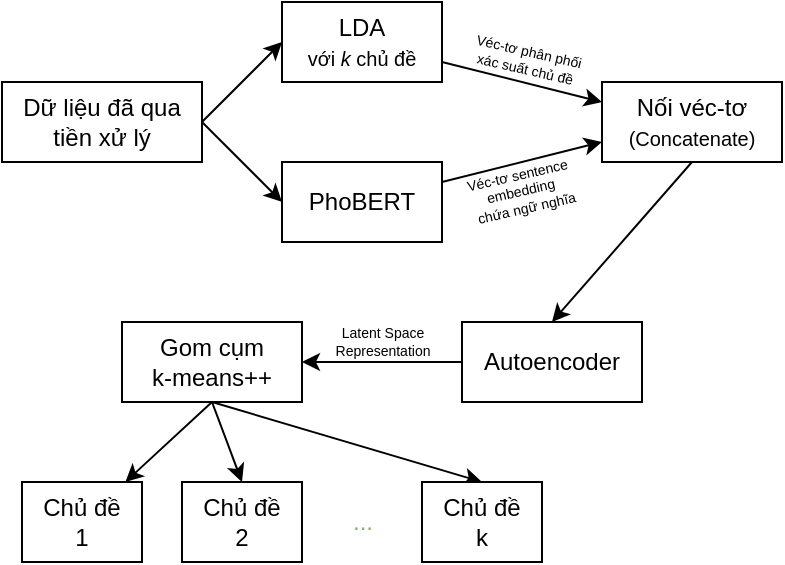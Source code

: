 <mxfile version="15.8.7" type="device"><diagram id="2y3pn0atJrgeuSu_d3Je" name="Page-1"><mxGraphModel dx="630" dy="408" grid="1" gridSize="10" guides="1" tooltips="1" connect="1" arrows="1" fold="1" page="1" pageScale="1" pageWidth="850" pageHeight="1100" math="0" shadow="0"><root><mxCell id="0"/><mxCell id="1" parent="0"/><mxCell id="LBBEOghyIkddEEgWQIiW-4" style="rounded=0;orthogonalLoop=1;jettySize=auto;html=1;entryX=0;entryY=0.5;entryDx=0;entryDy=0;fontFamily=Arial;exitX=1;exitY=0.5;exitDx=0;exitDy=0;" edge="1" parent="1" source="LBBEOghyIkddEEgWQIiW-1" target="LBBEOghyIkddEEgWQIiW-2"><mxGeometry relative="1" as="geometry"/></mxCell><mxCell id="LBBEOghyIkddEEgWQIiW-5" style="edgeStyle=none;rounded=0;orthogonalLoop=1;jettySize=auto;html=1;exitX=1;exitY=0.5;exitDx=0;exitDy=0;entryX=0;entryY=0.5;entryDx=0;entryDy=0;fontFamily=Arial;" edge="1" parent="1" source="LBBEOghyIkddEEgWQIiW-1" target="LBBEOghyIkddEEgWQIiW-3"><mxGeometry relative="1" as="geometry"/></mxCell><mxCell id="LBBEOghyIkddEEgWQIiW-1" value="Dữ liệu đã qua tiền xử lý" style="rounded=0;whiteSpace=wrap;html=1;fontFamily=Arial;spacingLeft=8;spacingRight=8;" vertex="1" parent="1"><mxGeometry x="60" y="200" width="100" height="40" as="geometry"/></mxCell><mxCell id="LBBEOghyIkddEEgWQIiW-7" style="edgeStyle=none;rounded=0;orthogonalLoop=1;jettySize=auto;html=1;entryX=0;entryY=0.25;entryDx=0;entryDy=0;fontFamily=Arial;fontColor=#808080;" edge="1" parent="1" source="LBBEOghyIkddEEgWQIiW-2" target="LBBEOghyIkddEEgWQIiW-6"><mxGeometry relative="1" as="geometry"/></mxCell><mxCell id="LBBEOghyIkddEEgWQIiW-9" value="Véc-tơ phân phối&lt;br style=&quot;font-size: 7px;&quot;&gt;xác suất chủ đề" style="edgeLabel;html=1;align=center;verticalAlign=middle;resizable=0;points=[];fontFamily=Arial;fontColor=#000000;fontSize=7;rotation=12.9;" vertex="1" connectable="0" parent="LBBEOghyIkddEEgWQIiW-7"><mxGeometry x="-0.188" relative="1" as="geometry"><mxPoint x="9" y="-9" as="offset"/></mxGeometry></mxCell><mxCell id="LBBEOghyIkddEEgWQIiW-2" value="LDA&lt;br&gt;&lt;font style=&quot;font-size: 10px&quot;&gt;với &lt;i&gt;k&lt;/i&gt; chủ đề&lt;/font&gt;" style="rounded=0;whiteSpace=wrap;html=1;fontFamily=Arial;spacingLeft=8;spacingRight=8;" vertex="1" parent="1"><mxGeometry x="200" y="160" width="80" height="40" as="geometry"/></mxCell><mxCell id="LBBEOghyIkddEEgWQIiW-8" style="edgeStyle=none;rounded=0;orthogonalLoop=1;jettySize=auto;html=1;entryX=0;entryY=0.75;entryDx=0;entryDy=0;fontFamily=Arial;fontColor=#808080;" edge="1" parent="1" source="LBBEOghyIkddEEgWQIiW-3" target="LBBEOghyIkddEEgWQIiW-6"><mxGeometry relative="1" as="geometry"/></mxCell><mxCell id="LBBEOghyIkddEEgWQIiW-10" value="Véc-tơ sentence&lt;br&gt;embedding&lt;br&gt;&amp;nbsp;chứa ngữ nghĩa" style="edgeLabel;html=1;align=center;verticalAlign=middle;resizable=0;points=[];fontSize=7;fontFamily=Arial;fontColor=#000000;rotation=-12.8;" vertex="1" connectable="0" parent="LBBEOghyIkddEEgWQIiW-8"><mxGeometry x="-0.157" relative="1" as="geometry"><mxPoint x="5" y="13" as="offset"/></mxGeometry></mxCell><mxCell id="LBBEOghyIkddEEgWQIiW-3" value="PhoBERT" style="rounded=0;whiteSpace=wrap;html=1;fontFamily=Arial;spacingLeft=8;spacingRight=8;" vertex="1" parent="1"><mxGeometry x="200" y="240" width="80" height="40" as="geometry"/></mxCell><mxCell id="LBBEOghyIkddEEgWQIiW-12" style="edgeStyle=none;rounded=0;orthogonalLoop=1;jettySize=auto;html=1;exitX=0.5;exitY=1;exitDx=0;exitDy=0;entryX=0.5;entryY=0;entryDx=0;entryDy=0;fontFamily=Arial;fontSize=7;fontColor=#808080;" edge="1" parent="1" source="LBBEOghyIkddEEgWQIiW-6" target="LBBEOghyIkddEEgWQIiW-11"><mxGeometry relative="1" as="geometry"/></mxCell><mxCell id="LBBEOghyIkddEEgWQIiW-6" value="Nối véc-tơ&lt;br&gt;&lt;font style=&quot;font-size: 10px&quot;&gt;(Concatenate)&lt;/font&gt;" style="rounded=0;whiteSpace=wrap;html=1;fontFamily=Arial;spacingLeft=8;spacingRight=8;" vertex="1" parent="1"><mxGeometry x="360" y="200" width="90" height="40" as="geometry"/></mxCell><mxCell id="LBBEOghyIkddEEgWQIiW-14" style="edgeStyle=none;rounded=0;orthogonalLoop=1;jettySize=auto;html=1;entryX=1;entryY=0.5;entryDx=0;entryDy=0;fontFamily=Arial;fontSize=7;fontColor=#000000;" edge="1" parent="1" source="LBBEOghyIkddEEgWQIiW-11" target="LBBEOghyIkddEEgWQIiW-13"><mxGeometry relative="1" as="geometry"/></mxCell><mxCell id="LBBEOghyIkddEEgWQIiW-15" value="Latent Space&lt;br&gt;Representation" style="edgeLabel;html=1;align=center;verticalAlign=middle;resizable=0;points=[];fontSize=7;fontFamily=Arial;fontColor=#000000;" vertex="1" connectable="0" parent="LBBEOghyIkddEEgWQIiW-14"><mxGeometry x="0.202" y="-1" relative="1" as="geometry"><mxPoint x="8" y="-9" as="offset"/></mxGeometry></mxCell><mxCell id="LBBEOghyIkddEEgWQIiW-11" value="Autoencoder" style="rounded=0;whiteSpace=wrap;html=1;fontFamily=Arial;spacingLeft=8;spacingRight=8;" vertex="1" parent="1"><mxGeometry x="290" y="320" width="90" height="40" as="geometry"/></mxCell><mxCell id="LBBEOghyIkddEEgWQIiW-17" value="" style="edgeStyle=none;rounded=0;orthogonalLoop=1;jettySize=auto;html=1;fontFamily=Arial;fontSize=7;fontColor=#82b366;exitX=0.5;exitY=1;exitDx=0;exitDy=0;" edge="1" parent="1" source="LBBEOghyIkddEEgWQIiW-13" target="LBBEOghyIkddEEgWQIiW-16"><mxGeometry relative="1" as="geometry"/></mxCell><mxCell id="LBBEOghyIkddEEgWQIiW-21" style="edgeStyle=none;rounded=0;orthogonalLoop=1;jettySize=auto;html=1;exitX=0.5;exitY=1;exitDx=0;exitDy=0;entryX=0.5;entryY=0;entryDx=0;entryDy=0;fontFamily=Arial;fontSize=12;fontColor=#82b366;" edge="1" parent="1" source="LBBEOghyIkddEEgWQIiW-13" target="LBBEOghyIkddEEgWQIiW-18"><mxGeometry relative="1" as="geometry"/></mxCell><mxCell id="LBBEOghyIkddEEgWQIiW-22" style="edgeStyle=none;rounded=0;orthogonalLoop=1;jettySize=auto;html=1;exitX=0.5;exitY=1;exitDx=0;exitDy=0;entryX=0.5;entryY=0;entryDx=0;entryDy=0;fontFamily=Arial;fontSize=12;fontColor=#82b366;" edge="1" parent="1" source="LBBEOghyIkddEEgWQIiW-13" target="LBBEOghyIkddEEgWQIiW-19"><mxGeometry relative="1" as="geometry"/></mxCell><mxCell id="LBBEOghyIkddEEgWQIiW-13" value="Gom cụm&lt;br&gt;k-means++" style="rounded=0;whiteSpace=wrap;html=1;fontFamily=Arial;spacingLeft=8;spacingRight=8;" vertex="1" parent="1"><mxGeometry x="120" y="320" width="90" height="40" as="geometry"/></mxCell><mxCell id="LBBEOghyIkddEEgWQIiW-16" value="Chủ đề 1" style="whiteSpace=wrap;html=1;rounded=0;fontFamily=Arial;spacingLeft=8;spacingRight=8;" vertex="1" parent="1"><mxGeometry x="70" y="400" width="60" height="40" as="geometry"/></mxCell><mxCell id="LBBEOghyIkddEEgWQIiW-18" value="Chủ đề 2" style="whiteSpace=wrap;html=1;rounded=0;fontFamily=Arial;spacingLeft=8;spacingRight=8;" vertex="1" parent="1"><mxGeometry x="150" y="400" width="60" height="40" as="geometry"/></mxCell><mxCell id="LBBEOghyIkddEEgWQIiW-19" value="Chủ đề k" style="whiteSpace=wrap;html=1;rounded=0;fontFamily=Arial;spacingLeft=8;spacingRight=8;" vertex="1" parent="1"><mxGeometry x="270" y="400" width="60" height="40" as="geometry"/></mxCell><mxCell id="LBBEOghyIkddEEgWQIiW-20" value="&lt;font style=&quot;font-size: 12px&quot;&gt;...&lt;/font&gt;" style="text;html=1;align=center;verticalAlign=middle;resizable=0;points=[];autosize=1;strokeColor=none;fillColor=none;fontSize=7;fontFamily=Arial;fontColor=#82b366;" vertex="1" parent="1"><mxGeometry x="225" y="410" width="30" height="20" as="geometry"/></mxCell></root></mxGraphModel></diagram></mxfile>